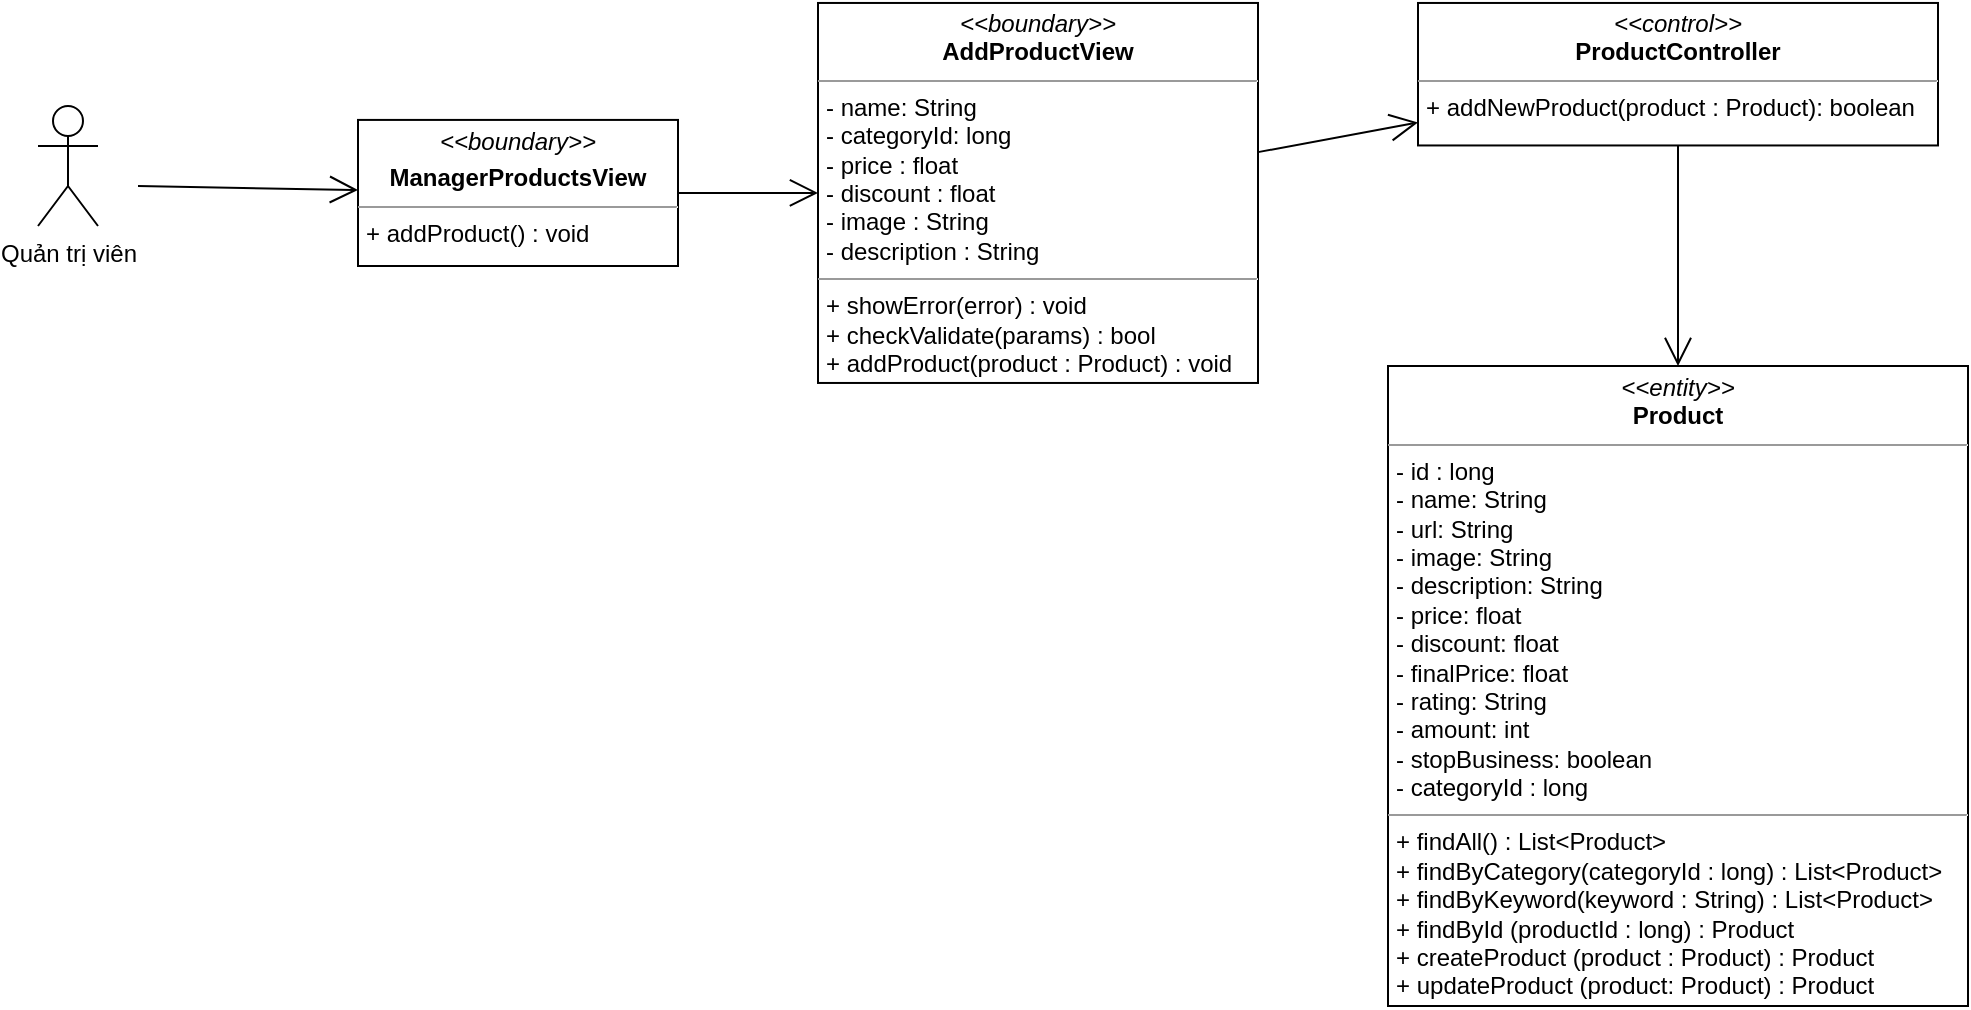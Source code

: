 <mxfile version="14.7.6" type="device"><diagram id="C5RBs43oDa-KdzZeNtuy" name="Page-1"><mxGraphModel dx="1865" dy="521" grid="1" gridSize="10" guides="1" tooltips="1" connect="1" arrows="1" fold="1" page="1" pageScale="1" pageWidth="827" pageHeight="1169" math="0" shadow="0"><root><mxCell id="WIyWlLk6GJQsqaUBKTNV-0"/><mxCell id="WIyWlLk6GJQsqaUBKTNV-1" parent="WIyWlLk6GJQsqaUBKTNV-0"/><mxCell id="K9-X5BreWX3GGI7TWk-5-0" value="&lt;p style=&quot;margin: 0px ; margin-top: 4px ; text-align: center&quot;&gt;&lt;i&gt;&amp;lt;&amp;lt;boundary&amp;gt;&amp;gt;&lt;/i&gt;&lt;/p&gt;&lt;p style=&quot;margin: 0px ; margin-top: 4px ; text-align: center&quot;&gt;&lt;b&gt;ManagerProductsView&lt;/b&gt;&lt;/p&gt;&lt;hr size=&quot;1&quot;&gt;&lt;p style=&quot;margin: 0px ; margin-left: 4px&quot;&gt;&lt;span&gt;+ addProduct() : void&lt;/span&gt;&lt;/p&gt;" style="verticalAlign=top;align=left;overflow=fill;fontSize=12;fontFamily=Helvetica;html=1;" parent="WIyWlLk6GJQsqaUBKTNV-1" vertex="1"><mxGeometry x="-30" y="106.96" width="160" height="73.04" as="geometry"/></mxCell><mxCell id="K9-X5BreWX3GGI7TWk-5-1" value="" style="endArrow=open;endFill=1;endSize=12;html=1;exitX=1;exitY=0.5;exitDx=0;exitDy=0;" parent="WIyWlLk6GJQsqaUBKTNV-1" source="K9-X5BreWX3GGI7TWk-5-0" target="ijKNruudn00tdDNz6xLE-0" edge="1"><mxGeometry width="160" relative="1" as="geometry"><mxPoint x="331" y="160" as="sourcePoint"/><mxPoint x="330" y="159.22" as="targetPoint"/></mxGeometry></mxCell><mxCell id="K9-X5BreWX3GGI7TWk-5-2" value="&lt;p style=&quot;margin: 0px ; margin-top: 4px ; text-align: center&quot;&gt;&lt;i&gt;&amp;lt;&amp;lt;control&amp;gt;&amp;gt;&lt;/i&gt;&lt;br&gt;&lt;b&gt;ProductController&lt;/b&gt;&lt;/p&gt;&lt;hr size=&quot;1&quot;&gt;&lt;p style=&quot;margin: 0px ; margin-left: 4px&quot;&gt;+ addNewProduct(product : Product): boolean&lt;br&gt;&lt;/p&gt;" style="verticalAlign=top;align=left;overflow=fill;fontSize=12;fontFamily=Helvetica;html=1;" parent="WIyWlLk6GJQsqaUBKTNV-1" vertex="1"><mxGeometry x="500" y="48.48" width="260" height="71.25" as="geometry"/></mxCell><mxCell id="K9-X5BreWX3GGI7TWk-5-3" value="&lt;p style=&quot;margin: 0px ; margin-top: 4px ; text-align: center&quot;&gt;&lt;i&gt;&amp;lt;&amp;lt;entity&amp;gt;&amp;gt;&lt;/i&gt;&lt;br&gt;&lt;b&gt;Product&lt;/b&gt;&lt;/p&gt;&lt;hr size=&quot;1&quot;&gt;&lt;p style=&quot;margin: 0px ; margin-left: 4px&quot;&gt;- id : long&lt;/p&gt;&lt;p style=&quot;margin: 0px ; margin-left: 4px&quot;&gt;- name: String&lt;br&gt;- url: String&lt;/p&gt;&lt;p style=&quot;margin: 0px ; margin-left: 4px&quot;&gt;- image: String&lt;/p&gt;&lt;p style=&quot;margin: 0px ; margin-left: 4px&quot;&gt;- description: String&lt;/p&gt;&lt;p style=&quot;margin: 0px ; margin-left: 4px&quot;&gt;- price: float&lt;/p&gt;&lt;p style=&quot;margin: 0px ; margin-left: 4px&quot;&gt;- discount: float&lt;/p&gt;&lt;p style=&quot;margin: 0px ; margin-left: 4px&quot;&gt;- finalPrice: float&lt;/p&gt;&lt;p style=&quot;margin: 0px ; margin-left: 4px&quot;&gt;- rating: String&lt;/p&gt;&lt;p style=&quot;margin: 0px ; margin-left: 4px&quot;&gt;- amount: int&lt;/p&gt;&lt;p style=&quot;margin: 0px ; margin-left: 4px&quot;&gt;- stopBusiness: boolean&lt;/p&gt;&lt;p style=&quot;margin: 0px ; margin-left: 4px&quot;&gt;- categoryId : long&lt;/p&gt;&lt;hr size=&quot;1&quot;&gt;&lt;p style=&quot;margin: 0px 0px 0px 4px&quot;&gt;+ findAll() : List&amp;lt;Product&amp;gt;&lt;/p&gt;&lt;p style=&quot;margin: 0px 0px 0px 4px&quot;&gt;+ findByCategory(categoryId : long) : List&amp;lt;Product&amp;gt;&lt;/p&gt;&lt;p style=&quot;margin: 0px 0px 0px 4px&quot;&gt;+ findByKeyword(keyword : String) : List&amp;lt;Product&amp;gt;&lt;/p&gt;&lt;p style=&quot;margin: 0px 0px 0px 4px&quot;&gt;+ findById (productId : long) : Product&lt;/p&gt;&lt;p style=&quot;margin: 0px 0px 0px 4px&quot;&gt;+ createProduct (product : Product) : Product&lt;/p&gt;&lt;p style=&quot;margin: 0px 0px 0px 4px&quot;&gt;+ updateProduct (product: Product) : Product&lt;/p&gt;" style="verticalAlign=top;align=left;overflow=fill;fontSize=12;fontFamily=Helvetica;html=1;" parent="WIyWlLk6GJQsqaUBKTNV-1" vertex="1"><mxGeometry x="485" y="230" width="290" height="320" as="geometry"/></mxCell><mxCell id="K9-X5BreWX3GGI7TWk-5-4" value="" style="endArrow=open;endFill=1;endSize=12;html=1;" parent="WIyWlLk6GJQsqaUBKTNV-1" source="K9-X5BreWX3GGI7TWk-5-2" target="K9-X5BreWX3GGI7TWk-5-3" edge="1"><mxGeometry width="160" relative="1" as="geometry"><mxPoint x="650" y="100" as="sourcePoint"/><mxPoint x="680" y="158.75" as="targetPoint"/></mxGeometry></mxCell><mxCell id="ijKNruudn00tdDNz6xLE-0" value="&lt;p style=&quot;margin: 0px ; margin-top: 4px ; text-align: center&quot;&gt;&lt;i&gt;&amp;lt;&amp;lt;boundary&amp;gt;&amp;gt;&lt;/i&gt;&lt;br&gt;&lt;b&gt;AddProductView&lt;/b&gt;&lt;/p&gt;&lt;hr size=&quot;1&quot;&gt;&lt;p style=&quot;margin: 0px ; margin-left: 4px&quot;&gt;- name: String&lt;br&gt;- categoryId: long&lt;/p&gt;&lt;p style=&quot;margin: 0px ; margin-left: 4px&quot;&gt;- price : float&lt;/p&gt;&lt;p style=&quot;margin: 0px ; margin-left: 4px&quot;&gt;- discount : float&lt;/p&gt;&lt;p style=&quot;margin: 0px ; margin-left: 4px&quot;&gt;- image : String&lt;/p&gt;&lt;p style=&quot;margin: 0px ; margin-left: 4px&quot;&gt;- description : String&lt;/p&gt;&lt;hr size=&quot;1&quot;&gt;&lt;p style=&quot;margin: 0px 0px 0px 4px&quot;&gt;+ showError(error) : void&lt;br&gt;&lt;/p&gt;&lt;p style=&quot;margin: 0px 0px 0px 4px&quot;&gt;+ checkValidate(params) : bool&lt;/p&gt;&lt;p style=&quot;margin: 0px 0px 0px 4px&quot;&gt;+ addProduct(product : Product) : void&lt;/p&gt;" style="verticalAlign=top;align=left;overflow=fill;fontSize=12;fontFamily=Helvetica;html=1;" parent="WIyWlLk6GJQsqaUBKTNV-1" vertex="1"><mxGeometry x="200" y="48.48" width="220" height="190" as="geometry"/></mxCell><mxCell id="ijKNruudn00tdDNz6xLE-1" value="" style="endArrow=open;endFill=1;endSize=12;html=1;" parent="WIyWlLk6GJQsqaUBKTNV-1" source="ijKNruudn00tdDNz6xLE-0" target="K9-X5BreWX3GGI7TWk-5-2" edge="1"><mxGeometry width="160" relative="1" as="geometry"><mxPoint x="480" y="340" as="sourcePoint"/><mxPoint x="640" y="340" as="targetPoint"/></mxGeometry></mxCell><mxCell id="ULLC_jUnxGd1SpbPKjGQ-0" value="Quản trị viên" style="shape=umlActor;verticalLabelPosition=bottom;verticalAlign=top;html=1;" parent="WIyWlLk6GJQsqaUBKTNV-1" vertex="1"><mxGeometry x="-190" y="100" width="30" height="60" as="geometry"/></mxCell><mxCell id="ULLC_jUnxGd1SpbPKjGQ-2" value="" style="endArrow=open;endFill=1;endSize=12;html=1;" parent="WIyWlLk6GJQsqaUBKTNV-1" target="K9-X5BreWX3GGI7TWk-5-0" edge="1"><mxGeometry width="160" relative="1" as="geometry"><mxPoint x="-140" y="140" as="sourcePoint"/><mxPoint x="310" y="220" as="targetPoint"/></mxGeometry></mxCell></root></mxGraphModel></diagram></mxfile>